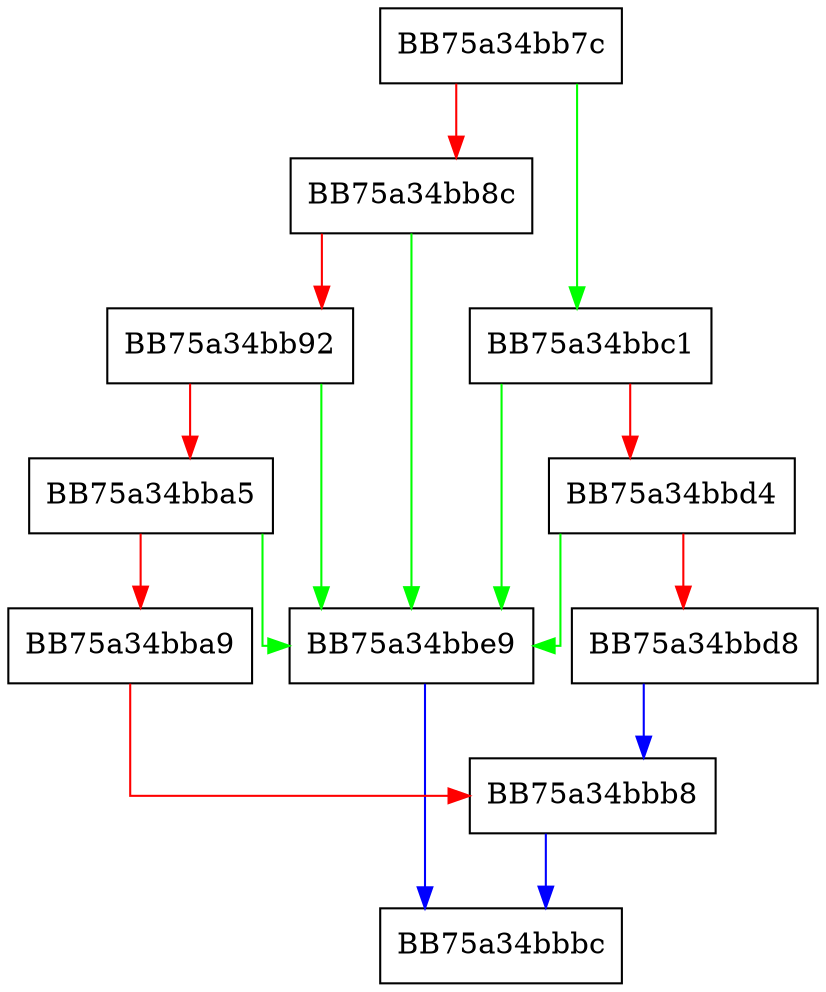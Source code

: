digraph pe_get_basefromselector {
  node [shape="box"];
  graph [splines=ortho];
  BB75a34bb7c -> BB75a34bbc1 [color="green"];
  BB75a34bb7c -> BB75a34bb8c [color="red"];
  BB75a34bb8c -> BB75a34bbe9 [color="green"];
  BB75a34bb8c -> BB75a34bb92 [color="red"];
  BB75a34bb92 -> BB75a34bbe9 [color="green"];
  BB75a34bb92 -> BB75a34bba5 [color="red"];
  BB75a34bba5 -> BB75a34bbe9 [color="green"];
  BB75a34bba5 -> BB75a34bba9 [color="red"];
  BB75a34bba9 -> BB75a34bbb8 [color="red"];
  BB75a34bbb8 -> BB75a34bbbc [color="blue"];
  BB75a34bbc1 -> BB75a34bbe9 [color="green"];
  BB75a34bbc1 -> BB75a34bbd4 [color="red"];
  BB75a34bbd4 -> BB75a34bbe9 [color="green"];
  BB75a34bbd4 -> BB75a34bbd8 [color="red"];
  BB75a34bbd8 -> BB75a34bbb8 [color="blue"];
  BB75a34bbe9 -> BB75a34bbbc [color="blue"];
}